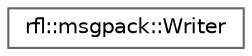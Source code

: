 digraph "类继承关系图"
{
 // LATEX_PDF_SIZE
  bgcolor="transparent";
  edge [fontname=Helvetica,fontsize=10,labelfontname=Helvetica,labelfontsize=10];
  node [fontname=Helvetica,fontsize=10,shape=box,height=0.2,width=0.4];
  rankdir="LR";
  Node0 [id="Node000000",label="rfl::msgpack::Writer",height=0.2,width=0.4,color="grey40", fillcolor="white", style="filled",URL="$classrfl_1_1msgpack_1_1_writer.html",tooltip=" "];
}
